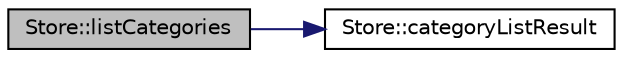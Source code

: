 digraph "Store::listCategories"
{
 // INTERACTIVE_SVG=YES
 // LATEX_PDF_SIZE
  edge [fontname="Helvetica",fontsize="10",labelfontname="Helvetica",labelfontsize="10"];
  node [fontname="Helvetica",fontsize="10",shape=record];
  rankdir="LR";
  Node120 [label="Store::listCategories",height=0.2,width=0.4,color="black", fillcolor="grey75", style="filled", fontcolor="black",tooltip=" "];
  Node120 -> Node121 [color="midnightblue",fontsize="10",style="solid",fontname="Helvetica"];
  Node121 [label="Store::categoryListResult",height=0.2,width=0.4,color="black", fillcolor="white", style="filled",URL="$class_store.html#a715d8d3bdf4d43a915ae8e9c9bd166fe",tooltip=" "];
}

